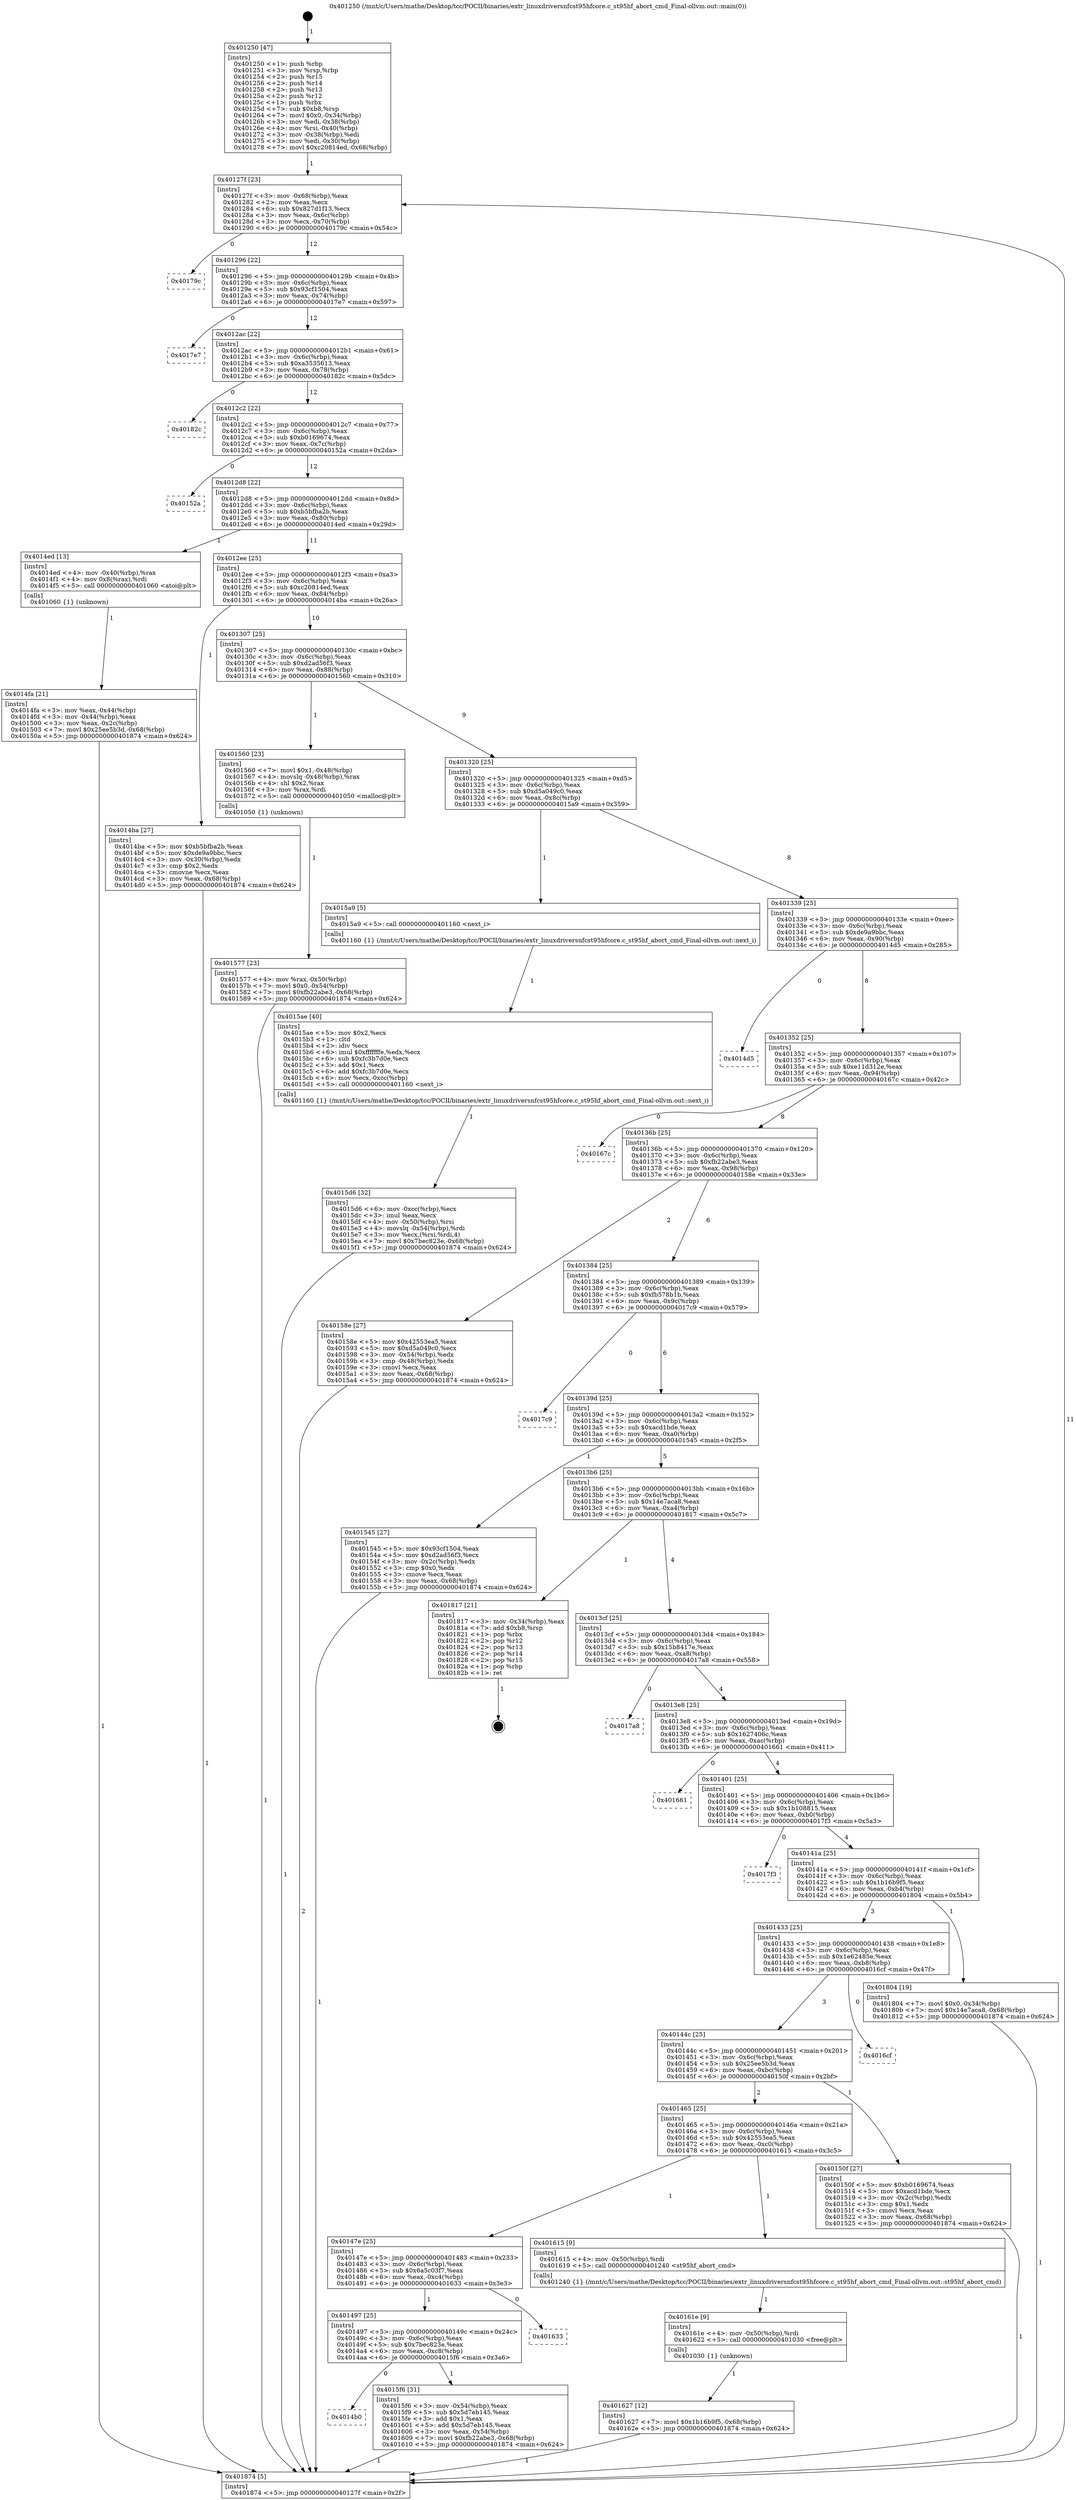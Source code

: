 digraph "0x401250" {
  label = "0x401250 (/mnt/c/Users/mathe/Desktop/tcc/POCII/binaries/extr_linuxdriversnfcst95hfcore.c_st95hf_abort_cmd_Final-ollvm.out::main(0))"
  labelloc = "t"
  node[shape=record]

  Entry [label="",width=0.3,height=0.3,shape=circle,fillcolor=black,style=filled]
  "0x40127f" [label="{
     0x40127f [23]\l
     | [instrs]\l
     &nbsp;&nbsp;0x40127f \<+3\>: mov -0x68(%rbp),%eax\l
     &nbsp;&nbsp;0x401282 \<+2\>: mov %eax,%ecx\l
     &nbsp;&nbsp;0x401284 \<+6\>: sub $0x827d1f13,%ecx\l
     &nbsp;&nbsp;0x40128a \<+3\>: mov %eax,-0x6c(%rbp)\l
     &nbsp;&nbsp;0x40128d \<+3\>: mov %ecx,-0x70(%rbp)\l
     &nbsp;&nbsp;0x401290 \<+6\>: je 000000000040179c \<main+0x54c\>\l
  }"]
  "0x40179c" [label="{
     0x40179c\l
  }", style=dashed]
  "0x401296" [label="{
     0x401296 [22]\l
     | [instrs]\l
     &nbsp;&nbsp;0x401296 \<+5\>: jmp 000000000040129b \<main+0x4b\>\l
     &nbsp;&nbsp;0x40129b \<+3\>: mov -0x6c(%rbp),%eax\l
     &nbsp;&nbsp;0x40129e \<+5\>: sub $0x93cf1504,%eax\l
     &nbsp;&nbsp;0x4012a3 \<+3\>: mov %eax,-0x74(%rbp)\l
     &nbsp;&nbsp;0x4012a6 \<+6\>: je 00000000004017e7 \<main+0x597\>\l
  }"]
  Exit [label="",width=0.3,height=0.3,shape=circle,fillcolor=black,style=filled,peripheries=2]
  "0x4017e7" [label="{
     0x4017e7\l
  }", style=dashed]
  "0x4012ac" [label="{
     0x4012ac [22]\l
     | [instrs]\l
     &nbsp;&nbsp;0x4012ac \<+5\>: jmp 00000000004012b1 \<main+0x61\>\l
     &nbsp;&nbsp;0x4012b1 \<+3\>: mov -0x6c(%rbp),%eax\l
     &nbsp;&nbsp;0x4012b4 \<+5\>: sub $0xa3535613,%eax\l
     &nbsp;&nbsp;0x4012b9 \<+3\>: mov %eax,-0x78(%rbp)\l
     &nbsp;&nbsp;0x4012bc \<+6\>: je 000000000040182c \<main+0x5dc\>\l
  }"]
  "0x401627" [label="{
     0x401627 [12]\l
     | [instrs]\l
     &nbsp;&nbsp;0x401627 \<+7\>: movl $0x1b16b9f5,-0x68(%rbp)\l
     &nbsp;&nbsp;0x40162e \<+5\>: jmp 0000000000401874 \<main+0x624\>\l
  }"]
  "0x40182c" [label="{
     0x40182c\l
  }", style=dashed]
  "0x4012c2" [label="{
     0x4012c2 [22]\l
     | [instrs]\l
     &nbsp;&nbsp;0x4012c2 \<+5\>: jmp 00000000004012c7 \<main+0x77\>\l
     &nbsp;&nbsp;0x4012c7 \<+3\>: mov -0x6c(%rbp),%eax\l
     &nbsp;&nbsp;0x4012ca \<+5\>: sub $0xb0169674,%eax\l
     &nbsp;&nbsp;0x4012cf \<+3\>: mov %eax,-0x7c(%rbp)\l
     &nbsp;&nbsp;0x4012d2 \<+6\>: je 000000000040152a \<main+0x2da\>\l
  }"]
  "0x40161e" [label="{
     0x40161e [9]\l
     | [instrs]\l
     &nbsp;&nbsp;0x40161e \<+4\>: mov -0x50(%rbp),%rdi\l
     &nbsp;&nbsp;0x401622 \<+5\>: call 0000000000401030 \<free@plt\>\l
     | [calls]\l
     &nbsp;&nbsp;0x401030 \{1\} (unknown)\l
  }"]
  "0x40152a" [label="{
     0x40152a\l
  }", style=dashed]
  "0x4012d8" [label="{
     0x4012d8 [22]\l
     | [instrs]\l
     &nbsp;&nbsp;0x4012d8 \<+5\>: jmp 00000000004012dd \<main+0x8d\>\l
     &nbsp;&nbsp;0x4012dd \<+3\>: mov -0x6c(%rbp),%eax\l
     &nbsp;&nbsp;0x4012e0 \<+5\>: sub $0xb5bfba2b,%eax\l
     &nbsp;&nbsp;0x4012e5 \<+3\>: mov %eax,-0x80(%rbp)\l
     &nbsp;&nbsp;0x4012e8 \<+6\>: je 00000000004014ed \<main+0x29d\>\l
  }"]
  "0x4014b0" [label="{
     0x4014b0\l
  }", style=dashed]
  "0x4014ed" [label="{
     0x4014ed [13]\l
     | [instrs]\l
     &nbsp;&nbsp;0x4014ed \<+4\>: mov -0x40(%rbp),%rax\l
     &nbsp;&nbsp;0x4014f1 \<+4\>: mov 0x8(%rax),%rdi\l
     &nbsp;&nbsp;0x4014f5 \<+5\>: call 0000000000401060 \<atoi@plt\>\l
     | [calls]\l
     &nbsp;&nbsp;0x401060 \{1\} (unknown)\l
  }"]
  "0x4012ee" [label="{
     0x4012ee [25]\l
     | [instrs]\l
     &nbsp;&nbsp;0x4012ee \<+5\>: jmp 00000000004012f3 \<main+0xa3\>\l
     &nbsp;&nbsp;0x4012f3 \<+3\>: mov -0x6c(%rbp),%eax\l
     &nbsp;&nbsp;0x4012f6 \<+5\>: sub $0xc20814ed,%eax\l
     &nbsp;&nbsp;0x4012fb \<+6\>: mov %eax,-0x84(%rbp)\l
     &nbsp;&nbsp;0x401301 \<+6\>: je 00000000004014ba \<main+0x26a\>\l
  }"]
  "0x4015f6" [label="{
     0x4015f6 [31]\l
     | [instrs]\l
     &nbsp;&nbsp;0x4015f6 \<+3\>: mov -0x54(%rbp),%eax\l
     &nbsp;&nbsp;0x4015f9 \<+5\>: sub $0x5d7eb145,%eax\l
     &nbsp;&nbsp;0x4015fe \<+3\>: add $0x1,%eax\l
     &nbsp;&nbsp;0x401601 \<+5\>: add $0x5d7eb145,%eax\l
     &nbsp;&nbsp;0x401606 \<+3\>: mov %eax,-0x54(%rbp)\l
     &nbsp;&nbsp;0x401609 \<+7\>: movl $0xfb22abe3,-0x68(%rbp)\l
     &nbsp;&nbsp;0x401610 \<+5\>: jmp 0000000000401874 \<main+0x624\>\l
  }"]
  "0x4014ba" [label="{
     0x4014ba [27]\l
     | [instrs]\l
     &nbsp;&nbsp;0x4014ba \<+5\>: mov $0xb5bfba2b,%eax\l
     &nbsp;&nbsp;0x4014bf \<+5\>: mov $0xde9a9bbc,%ecx\l
     &nbsp;&nbsp;0x4014c4 \<+3\>: mov -0x30(%rbp),%edx\l
     &nbsp;&nbsp;0x4014c7 \<+3\>: cmp $0x2,%edx\l
     &nbsp;&nbsp;0x4014ca \<+3\>: cmovne %ecx,%eax\l
     &nbsp;&nbsp;0x4014cd \<+3\>: mov %eax,-0x68(%rbp)\l
     &nbsp;&nbsp;0x4014d0 \<+5\>: jmp 0000000000401874 \<main+0x624\>\l
  }"]
  "0x401307" [label="{
     0x401307 [25]\l
     | [instrs]\l
     &nbsp;&nbsp;0x401307 \<+5\>: jmp 000000000040130c \<main+0xbc\>\l
     &nbsp;&nbsp;0x40130c \<+3\>: mov -0x6c(%rbp),%eax\l
     &nbsp;&nbsp;0x40130f \<+5\>: sub $0xd2ad56f3,%eax\l
     &nbsp;&nbsp;0x401314 \<+6\>: mov %eax,-0x88(%rbp)\l
     &nbsp;&nbsp;0x40131a \<+6\>: je 0000000000401560 \<main+0x310\>\l
  }"]
  "0x401874" [label="{
     0x401874 [5]\l
     | [instrs]\l
     &nbsp;&nbsp;0x401874 \<+5\>: jmp 000000000040127f \<main+0x2f\>\l
  }"]
  "0x401250" [label="{
     0x401250 [47]\l
     | [instrs]\l
     &nbsp;&nbsp;0x401250 \<+1\>: push %rbp\l
     &nbsp;&nbsp;0x401251 \<+3\>: mov %rsp,%rbp\l
     &nbsp;&nbsp;0x401254 \<+2\>: push %r15\l
     &nbsp;&nbsp;0x401256 \<+2\>: push %r14\l
     &nbsp;&nbsp;0x401258 \<+2\>: push %r13\l
     &nbsp;&nbsp;0x40125a \<+2\>: push %r12\l
     &nbsp;&nbsp;0x40125c \<+1\>: push %rbx\l
     &nbsp;&nbsp;0x40125d \<+7\>: sub $0xb8,%rsp\l
     &nbsp;&nbsp;0x401264 \<+7\>: movl $0x0,-0x34(%rbp)\l
     &nbsp;&nbsp;0x40126b \<+3\>: mov %edi,-0x38(%rbp)\l
     &nbsp;&nbsp;0x40126e \<+4\>: mov %rsi,-0x40(%rbp)\l
     &nbsp;&nbsp;0x401272 \<+3\>: mov -0x38(%rbp),%edi\l
     &nbsp;&nbsp;0x401275 \<+3\>: mov %edi,-0x30(%rbp)\l
     &nbsp;&nbsp;0x401278 \<+7\>: movl $0xc20814ed,-0x68(%rbp)\l
  }"]
  "0x4014fa" [label="{
     0x4014fa [21]\l
     | [instrs]\l
     &nbsp;&nbsp;0x4014fa \<+3\>: mov %eax,-0x44(%rbp)\l
     &nbsp;&nbsp;0x4014fd \<+3\>: mov -0x44(%rbp),%eax\l
     &nbsp;&nbsp;0x401500 \<+3\>: mov %eax,-0x2c(%rbp)\l
     &nbsp;&nbsp;0x401503 \<+7\>: movl $0x25ee5b3d,-0x68(%rbp)\l
     &nbsp;&nbsp;0x40150a \<+5\>: jmp 0000000000401874 \<main+0x624\>\l
  }"]
  "0x401497" [label="{
     0x401497 [25]\l
     | [instrs]\l
     &nbsp;&nbsp;0x401497 \<+5\>: jmp 000000000040149c \<main+0x24c\>\l
     &nbsp;&nbsp;0x40149c \<+3\>: mov -0x6c(%rbp),%eax\l
     &nbsp;&nbsp;0x40149f \<+5\>: sub $0x7bec823e,%eax\l
     &nbsp;&nbsp;0x4014a4 \<+6\>: mov %eax,-0xc8(%rbp)\l
     &nbsp;&nbsp;0x4014aa \<+6\>: je 00000000004015f6 \<main+0x3a6\>\l
  }"]
  "0x401560" [label="{
     0x401560 [23]\l
     | [instrs]\l
     &nbsp;&nbsp;0x401560 \<+7\>: movl $0x1,-0x48(%rbp)\l
     &nbsp;&nbsp;0x401567 \<+4\>: movslq -0x48(%rbp),%rax\l
     &nbsp;&nbsp;0x40156b \<+4\>: shl $0x2,%rax\l
     &nbsp;&nbsp;0x40156f \<+3\>: mov %rax,%rdi\l
     &nbsp;&nbsp;0x401572 \<+5\>: call 0000000000401050 \<malloc@plt\>\l
     | [calls]\l
     &nbsp;&nbsp;0x401050 \{1\} (unknown)\l
  }"]
  "0x401320" [label="{
     0x401320 [25]\l
     | [instrs]\l
     &nbsp;&nbsp;0x401320 \<+5\>: jmp 0000000000401325 \<main+0xd5\>\l
     &nbsp;&nbsp;0x401325 \<+3\>: mov -0x6c(%rbp),%eax\l
     &nbsp;&nbsp;0x401328 \<+5\>: sub $0xd5a049c0,%eax\l
     &nbsp;&nbsp;0x40132d \<+6\>: mov %eax,-0x8c(%rbp)\l
     &nbsp;&nbsp;0x401333 \<+6\>: je 00000000004015a9 \<main+0x359\>\l
  }"]
  "0x401633" [label="{
     0x401633\l
  }", style=dashed]
  "0x4015a9" [label="{
     0x4015a9 [5]\l
     | [instrs]\l
     &nbsp;&nbsp;0x4015a9 \<+5\>: call 0000000000401160 \<next_i\>\l
     | [calls]\l
     &nbsp;&nbsp;0x401160 \{1\} (/mnt/c/Users/mathe/Desktop/tcc/POCII/binaries/extr_linuxdriversnfcst95hfcore.c_st95hf_abort_cmd_Final-ollvm.out::next_i)\l
  }"]
  "0x401339" [label="{
     0x401339 [25]\l
     | [instrs]\l
     &nbsp;&nbsp;0x401339 \<+5\>: jmp 000000000040133e \<main+0xee\>\l
     &nbsp;&nbsp;0x40133e \<+3\>: mov -0x6c(%rbp),%eax\l
     &nbsp;&nbsp;0x401341 \<+5\>: sub $0xde9a9bbc,%eax\l
     &nbsp;&nbsp;0x401346 \<+6\>: mov %eax,-0x90(%rbp)\l
     &nbsp;&nbsp;0x40134c \<+6\>: je 00000000004014d5 \<main+0x285\>\l
  }"]
  "0x40147e" [label="{
     0x40147e [25]\l
     | [instrs]\l
     &nbsp;&nbsp;0x40147e \<+5\>: jmp 0000000000401483 \<main+0x233\>\l
     &nbsp;&nbsp;0x401483 \<+3\>: mov -0x6c(%rbp),%eax\l
     &nbsp;&nbsp;0x401486 \<+5\>: sub $0x6a5c03f7,%eax\l
     &nbsp;&nbsp;0x40148b \<+6\>: mov %eax,-0xc4(%rbp)\l
     &nbsp;&nbsp;0x401491 \<+6\>: je 0000000000401633 \<main+0x3e3\>\l
  }"]
  "0x4014d5" [label="{
     0x4014d5\l
  }", style=dashed]
  "0x401352" [label="{
     0x401352 [25]\l
     | [instrs]\l
     &nbsp;&nbsp;0x401352 \<+5\>: jmp 0000000000401357 \<main+0x107\>\l
     &nbsp;&nbsp;0x401357 \<+3\>: mov -0x6c(%rbp),%eax\l
     &nbsp;&nbsp;0x40135a \<+5\>: sub $0xe11d312e,%eax\l
     &nbsp;&nbsp;0x40135f \<+6\>: mov %eax,-0x94(%rbp)\l
     &nbsp;&nbsp;0x401365 \<+6\>: je 000000000040167c \<main+0x42c\>\l
  }"]
  "0x401615" [label="{
     0x401615 [9]\l
     | [instrs]\l
     &nbsp;&nbsp;0x401615 \<+4\>: mov -0x50(%rbp),%rdi\l
     &nbsp;&nbsp;0x401619 \<+5\>: call 0000000000401240 \<st95hf_abort_cmd\>\l
     | [calls]\l
     &nbsp;&nbsp;0x401240 \{1\} (/mnt/c/Users/mathe/Desktop/tcc/POCII/binaries/extr_linuxdriversnfcst95hfcore.c_st95hf_abort_cmd_Final-ollvm.out::st95hf_abort_cmd)\l
  }"]
  "0x40167c" [label="{
     0x40167c\l
  }", style=dashed]
  "0x40136b" [label="{
     0x40136b [25]\l
     | [instrs]\l
     &nbsp;&nbsp;0x40136b \<+5\>: jmp 0000000000401370 \<main+0x120\>\l
     &nbsp;&nbsp;0x401370 \<+3\>: mov -0x6c(%rbp),%eax\l
     &nbsp;&nbsp;0x401373 \<+5\>: sub $0xfb22abe3,%eax\l
     &nbsp;&nbsp;0x401378 \<+6\>: mov %eax,-0x98(%rbp)\l
     &nbsp;&nbsp;0x40137e \<+6\>: je 000000000040158e \<main+0x33e\>\l
  }"]
  "0x4015d6" [label="{
     0x4015d6 [32]\l
     | [instrs]\l
     &nbsp;&nbsp;0x4015d6 \<+6\>: mov -0xcc(%rbp),%ecx\l
     &nbsp;&nbsp;0x4015dc \<+3\>: imul %eax,%ecx\l
     &nbsp;&nbsp;0x4015df \<+4\>: mov -0x50(%rbp),%rsi\l
     &nbsp;&nbsp;0x4015e3 \<+4\>: movslq -0x54(%rbp),%rdi\l
     &nbsp;&nbsp;0x4015e7 \<+3\>: mov %ecx,(%rsi,%rdi,4)\l
     &nbsp;&nbsp;0x4015ea \<+7\>: movl $0x7bec823e,-0x68(%rbp)\l
     &nbsp;&nbsp;0x4015f1 \<+5\>: jmp 0000000000401874 \<main+0x624\>\l
  }"]
  "0x40158e" [label="{
     0x40158e [27]\l
     | [instrs]\l
     &nbsp;&nbsp;0x40158e \<+5\>: mov $0x42553ea5,%eax\l
     &nbsp;&nbsp;0x401593 \<+5\>: mov $0xd5a049c0,%ecx\l
     &nbsp;&nbsp;0x401598 \<+3\>: mov -0x54(%rbp),%edx\l
     &nbsp;&nbsp;0x40159b \<+3\>: cmp -0x48(%rbp),%edx\l
     &nbsp;&nbsp;0x40159e \<+3\>: cmovl %ecx,%eax\l
     &nbsp;&nbsp;0x4015a1 \<+3\>: mov %eax,-0x68(%rbp)\l
     &nbsp;&nbsp;0x4015a4 \<+5\>: jmp 0000000000401874 \<main+0x624\>\l
  }"]
  "0x401384" [label="{
     0x401384 [25]\l
     | [instrs]\l
     &nbsp;&nbsp;0x401384 \<+5\>: jmp 0000000000401389 \<main+0x139\>\l
     &nbsp;&nbsp;0x401389 \<+3\>: mov -0x6c(%rbp),%eax\l
     &nbsp;&nbsp;0x40138c \<+5\>: sub $0xfb578b1b,%eax\l
     &nbsp;&nbsp;0x401391 \<+6\>: mov %eax,-0x9c(%rbp)\l
     &nbsp;&nbsp;0x401397 \<+6\>: je 00000000004017c9 \<main+0x579\>\l
  }"]
  "0x4015ae" [label="{
     0x4015ae [40]\l
     | [instrs]\l
     &nbsp;&nbsp;0x4015ae \<+5\>: mov $0x2,%ecx\l
     &nbsp;&nbsp;0x4015b3 \<+1\>: cltd\l
     &nbsp;&nbsp;0x4015b4 \<+2\>: idiv %ecx\l
     &nbsp;&nbsp;0x4015b6 \<+6\>: imul $0xfffffffe,%edx,%ecx\l
     &nbsp;&nbsp;0x4015bc \<+6\>: sub $0xfc3b7d0e,%ecx\l
     &nbsp;&nbsp;0x4015c2 \<+3\>: add $0x1,%ecx\l
     &nbsp;&nbsp;0x4015c5 \<+6\>: add $0xfc3b7d0e,%ecx\l
     &nbsp;&nbsp;0x4015cb \<+6\>: mov %ecx,-0xcc(%rbp)\l
     &nbsp;&nbsp;0x4015d1 \<+5\>: call 0000000000401160 \<next_i\>\l
     | [calls]\l
     &nbsp;&nbsp;0x401160 \{1\} (/mnt/c/Users/mathe/Desktop/tcc/POCII/binaries/extr_linuxdriversnfcst95hfcore.c_st95hf_abort_cmd_Final-ollvm.out::next_i)\l
  }"]
  "0x4017c9" [label="{
     0x4017c9\l
  }", style=dashed]
  "0x40139d" [label="{
     0x40139d [25]\l
     | [instrs]\l
     &nbsp;&nbsp;0x40139d \<+5\>: jmp 00000000004013a2 \<main+0x152\>\l
     &nbsp;&nbsp;0x4013a2 \<+3\>: mov -0x6c(%rbp),%eax\l
     &nbsp;&nbsp;0x4013a5 \<+5\>: sub $0xacd1bde,%eax\l
     &nbsp;&nbsp;0x4013aa \<+6\>: mov %eax,-0xa0(%rbp)\l
     &nbsp;&nbsp;0x4013b0 \<+6\>: je 0000000000401545 \<main+0x2f5\>\l
  }"]
  "0x401577" [label="{
     0x401577 [23]\l
     | [instrs]\l
     &nbsp;&nbsp;0x401577 \<+4\>: mov %rax,-0x50(%rbp)\l
     &nbsp;&nbsp;0x40157b \<+7\>: movl $0x0,-0x54(%rbp)\l
     &nbsp;&nbsp;0x401582 \<+7\>: movl $0xfb22abe3,-0x68(%rbp)\l
     &nbsp;&nbsp;0x401589 \<+5\>: jmp 0000000000401874 \<main+0x624\>\l
  }"]
  "0x401545" [label="{
     0x401545 [27]\l
     | [instrs]\l
     &nbsp;&nbsp;0x401545 \<+5\>: mov $0x93cf1504,%eax\l
     &nbsp;&nbsp;0x40154a \<+5\>: mov $0xd2ad56f3,%ecx\l
     &nbsp;&nbsp;0x40154f \<+3\>: mov -0x2c(%rbp),%edx\l
     &nbsp;&nbsp;0x401552 \<+3\>: cmp $0x0,%edx\l
     &nbsp;&nbsp;0x401555 \<+3\>: cmove %ecx,%eax\l
     &nbsp;&nbsp;0x401558 \<+3\>: mov %eax,-0x68(%rbp)\l
     &nbsp;&nbsp;0x40155b \<+5\>: jmp 0000000000401874 \<main+0x624\>\l
  }"]
  "0x4013b6" [label="{
     0x4013b6 [25]\l
     | [instrs]\l
     &nbsp;&nbsp;0x4013b6 \<+5\>: jmp 00000000004013bb \<main+0x16b\>\l
     &nbsp;&nbsp;0x4013bb \<+3\>: mov -0x6c(%rbp),%eax\l
     &nbsp;&nbsp;0x4013be \<+5\>: sub $0x14e7aca8,%eax\l
     &nbsp;&nbsp;0x4013c3 \<+6\>: mov %eax,-0xa4(%rbp)\l
     &nbsp;&nbsp;0x4013c9 \<+6\>: je 0000000000401817 \<main+0x5c7\>\l
  }"]
  "0x401465" [label="{
     0x401465 [25]\l
     | [instrs]\l
     &nbsp;&nbsp;0x401465 \<+5\>: jmp 000000000040146a \<main+0x21a\>\l
     &nbsp;&nbsp;0x40146a \<+3\>: mov -0x6c(%rbp),%eax\l
     &nbsp;&nbsp;0x40146d \<+5\>: sub $0x42553ea5,%eax\l
     &nbsp;&nbsp;0x401472 \<+6\>: mov %eax,-0xc0(%rbp)\l
     &nbsp;&nbsp;0x401478 \<+6\>: je 0000000000401615 \<main+0x3c5\>\l
  }"]
  "0x401817" [label="{
     0x401817 [21]\l
     | [instrs]\l
     &nbsp;&nbsp;0x401817 \<+3\>: mov -0x34(%rbp),%eax\l
     &nbsp;&nbsp;0x40181a \<+7\>: add $0xb8,%rsp\l
     &nbsp;&nbsp;0x401821 \<+1\>: pop %rbx\l
     &nbsp;&nbsp;0x401822 \<+2\>: pop %r12\l
     &nbsp;&nbsp;0x401824 \<+2\>: pop %r13\l
     &nbsp;&nbsp;0x401826 \<+2\>: pop %r14\l
     &nbsp;&nbsp;0x401828 \<+2\>: pop %r15\l
     &nbsp;&nbsp;0x40182a \<+1\>: pop %rbp\l
     &nbsp;&nbsp;0x40182b \<+1\>: ret\l
  }"]
  "0x4013cf" [label="{
     0x4013cf [25]\l
     | [instrs]\l
     &nbsp;&nbsp;0x4013cf \<+5\>: jmp 00000000004013d4 \<main+0x184\>\l
     &nbsp;&nbsp;0x4013d4 \<+3\>: mov -0x6c(%rbp),%eax\l
     &nbsp;&nbsp;0x4013d7 \<+5\>: sub $0x15b8417e,%eax\l
     &nbsp;&nbsp;0x4013dc \<+6\>: mov %eax,-0xa8(%rbp)\l
     &nbsp;&nbsp;0x4013e2 \<+6\>: je 00000000004017a8 \<main+0x558\>\l
  }"]
  "0x40150f" [label="{
     0x40150f [27]\l
     | [instrs]\l
     &nbsp;&nbsp;0x40150f \<+5\>: mov $0xb0169674,%eax\l
     &nbsp;&nbsp;0x401514 \<+5\>: mov $0xacd1bde,%ecx\l
     &nbsp;&nbsp;0x401519 \<+3\>: mov -0x2c(%rbp),%edx\l
     &nbsp;&nbsp;0x40151c \<+3\>: cmp $0x1,%edx\l
     &nbsp;&nbsp;0x40151f \<+3\>: cmovl %ecx,%eax\l
     &nbsp;&nbsp;0x401522 \<+3\>: mov %eax,-0x68(%rbp)\l
     &nbsp;&nbsp;0x401525 \<+5\>: jmp 0000000000401874 \<main+0x624\>\l
  }"]
  "0x4017a8" [label="{
     0x4017a8\l
  }", style=dashed]
  "0x4013e8" [label="{
     0x4013e8 [25]\l
     | [instrs]\l
     &nbsp;&nbsp;0x4013e8 \<+5\>: jmp 00000000004013ed \<main+0x19d\>\l
     &nbsp;&nbsp;0x4013ed \<+3\>: mov -0x6c(%rbp),%eax\l
     &nbsp;&nbsp;0x4013f0 \<+5\>: sub $0x1627406c,%eax\l
     &nbsp;&nbsp;0x4013f5 \<+6\>: mov %eax,-0xac(%rbp)\l
     &nbsp;&nbsp;0x4013fb \<+6\>: je 0000000000401661 \<main+0x411\>\l
  }"]
  "0x40144c" [label="{
     0x40144c [25]\l
     | [instrs]\l
     &nbsp;&nbsp;0x40144c \<+5\>: jmp 0000000000401451 \<main+0x201\>\l
     &nbsp;&nbsp;0x401451 \<+3\>: mov -0x6c(%rbp),%eax\l
     &nbsp;&nbsp;0x401454 \<+5\>: sub $0x25ee5b3d,%eax\l
     &nbsp;&nbsp;0x401459 \<+6\>: mov %eax,-0xbc(%rbp)\l
     &nbsp;&nbsp;0x40145f \<+6\>: je 000000000040150f \<main+0x2bf\>\l
  }"]
  "0x401661" [label="{
     0x401661\l
  }", style=dashed]
  "0x401401" [label="{
     0x401401 [25]\l
     | [instrs]\l
     &nbsp;&nbsp;0x401401 \<+5\>: jmp 0000000000401406 \<main+0x1b6\>\l
     &nbsp;&nbsp;0x401406 \<+3\>: mov -0x6c(%rbp),%eax\l
     &nbsp;&nbsp;0x401409 \<+5\>: sub $0x1b108815,%eax\l
     &nbsp;&nbsp;0x40140e \<+6\>: mov %eax,-0xb0(%rbp)\l
     &nbsp;&nbsp;0x401414 \<+6\>: je 00000000004017f3 \<main+0x5a3\>\l
  }"]
  "0x4016cf" [label="{
     0x4016cf\l
  }", style=dashed]
  "0x4017f3" [label="{
     0x4017f3\l
  }", style=dashed]
  "0x40141a" [label="{
     0x40141a [25]\l
     | [instrs]\l
     &nbsp;&nbsp;0x40141a \<+5\>: jmp 000000000040141f \<main+0x1cf\>\l
     &nbsp;&nbsp;0x40141f \<+3\>: mov -0x6c(%rbp),%eax\l
     &nbsp;&nbsp;0x401422 \<+5\>: sub $0x1b16b9f5,%eax\l
     &nbsp;&nbsp;0x401427 \<+6\>: mov %eax,-0xb4(%rbp)\l
     &nbsp;&nbsp;0x40142d \<+6\>: je 0000000000401804 \<main+0x5b4\>\l
  }"]
  "0x401433" [label="{
     0x401433 [25]\l
     | [instrs]\l
     &nbsp;&nbsp;0x401433 \<+5\>: jmp 0000000000401438 \<main+0x1e8\>\l
     &nbsp;&nbsp;0x401438 \<+3\>: mov -0x6c(%rbp),%eax\l
     &nbsp;&nbsp;0x40143b \<+5\>: sub $0x1e62485e,%eax\l
     &nbsp;&nbsp;0x401440 \<+6\>: mov %eax,-0xb8(%rbp)\l
     &nbsp;&nbsp;0x401446 \<+6\>: je 00000000004016cf \<main+0x47f\>\l
  }"]
  "0x401804" [label="{
     0x401804 [19]\l
     | [instrs]\l
     &nbsp;&nbsp;0x401804 \<+7\>: movl $0x0,-0x34(%rbp)\l
     &nbsp;&nbsp;0x40180b \<+7\>: movl $0x14e7aca8,-0x68(%rbp)\l
     &nbsp;&nbsp;0x401812 \<+5\>: jmp 0000000000401874 \<main+0x624\>\l
  }"]
  Entry -> "0x401250" [label=" 1"]
  "0x40127f" -> "0x40179c" [label=" 0"]
  "0x40127f" -> "0x401296" [label=" 12"]
  "0x401817" -> Exit [label=" 1"]
  "0x401296" -> "0x4017e7" [label=" 0"]
  "0x401296" -> "0x4012ac" [label=" 12"]
  "0x401804" -> "0x401874" [label=" 1"]
  "0x4012ac" -> "0x40182c" [label=" 0"]
  "0x4012ac" -> "0x4012c2" [label=" 12"]
  "0x401627" -> "0x401874" [label=" 1"]
  "0x4012c2" -> "0x40152a" [label=" 0"]
  "0x4012c2" -> "0x4012d8" [label=" 12"]
  "0x40161e" -> "0x401627" [label=" 1"]
  "0x4012d8" -> "0x4014ed" [label=" 1"]
  "0x4012d8" -> "0x4012ee" [label=" 11"]
  "0x401615" -> "0x40161e" [label=" 1"]
  "0x4012ee" -> "0x4014ba" [label=" 1"]
  "0x4012ee" -> "0x401307" [label=" 10"]
  "0x4014ba" -> "0x401874" [label=" 1"]
  "0x401250" -> "0x40127f" [label=" 1"]
  "0x401874" -> "0x40127f" [label=" 11"]
  "0x4014ed" -> "0x4014fa" [label=" 1"]
  "0x4014fa" -> "0x401874" [label=" 1"]
  "0x4015f6" -> "0x401874" [label=" 1"]
  "0x401307" -> "0x401560" [label=" 1"]
  "0x401307" -> "0x401320" [label=" 9"]
  "0x401497" -> "0x4015f6" [label=" 1"]
  "0x401320" -> "0x4015a9" [label=" 1"]
  "0x401320" -> "0x401339" [label=" 8"]
  "0x401497" -> "0x4014b0" [label=" 0"]
  "0x401339" -> "0x4014d5" [label=" 0"]
  "0x401339" -> "0x401352" [label=" 8"]
  "0x40147e" -> "0x401633" [label=" 0"]
  "0x401352" -> "0x40167c" [label=" 0"]
  "0x401352" -> "0x40136b" [label=" 8"]
  "0x40147e" -> "0x401497" [label=" 1"]
  "0x40136b" -> "0x40158e" [label=" 2"]
  "0x40136b" -> "0x401384" [label=" 6"]
  "0x401465" -> "0x401615" [label=" 1"]
  "0x401384" -> "0x4017c9" [label=" 0"]
  "0x401384" -> "0x40139d" [label=" 6"]
  "0x401465" -> "0x40147e" [label=" 1"]
  "0x40139d" -> "0x401545" [label=" 1"]
  "0x40139d" -> "0x4013b6" [label=" 5"]
  "0x4015d6" -> "0x401874" [label=" 1"]
  "0x4013b6" -> "0x401817" [label=" 1"]
  "0x4013b6" -> "0x4013cf" [label=" 4"]
  "0x4015ae" -> "0x4015d6" [label=" 1"]
  "0x4013cf" -> "0x4017a8" [label=" 0"]
  "0x4013cf" -> "0x4013e8" [label=" 4"]
  "0x4015a9" -> "0x4015ae" [label=" 1"]
  "0x4013e8" -> "0x401661" [label=" 0"]
  "0x4013e8" -> "0x401401" [label=" 4"]
  "0x401577" -> "0x401874" [label=" 1"]
  "0x401401" -> "0x4017f3" [label=" 0"]
  "0x401401" -> "0x40141a" [label=" 4"]
  "0x401560" -> "0x401577" [label=" 1"]
  "0x40141a" -> "0x401804" [label=" 1"]
  "0x40141a" -> "0x401433" [label=" 3"]
  "0x401545" -> "0x401874" [label=" 1"]
  "0x401433" -> "0x4016cf" [label=" 0"]
  "0x401433" -> "0x40144c" [label=" 3"]
  "0x40158e" -> "0x401874" [label=" 2"]
  "0x40144c" -> "0x40150f" [label=" 1"]
  "0x40144c" -> "0x401465" [label=" 2"]
  "0x40150f" -> "0x401874" [label=" 1"]
}
